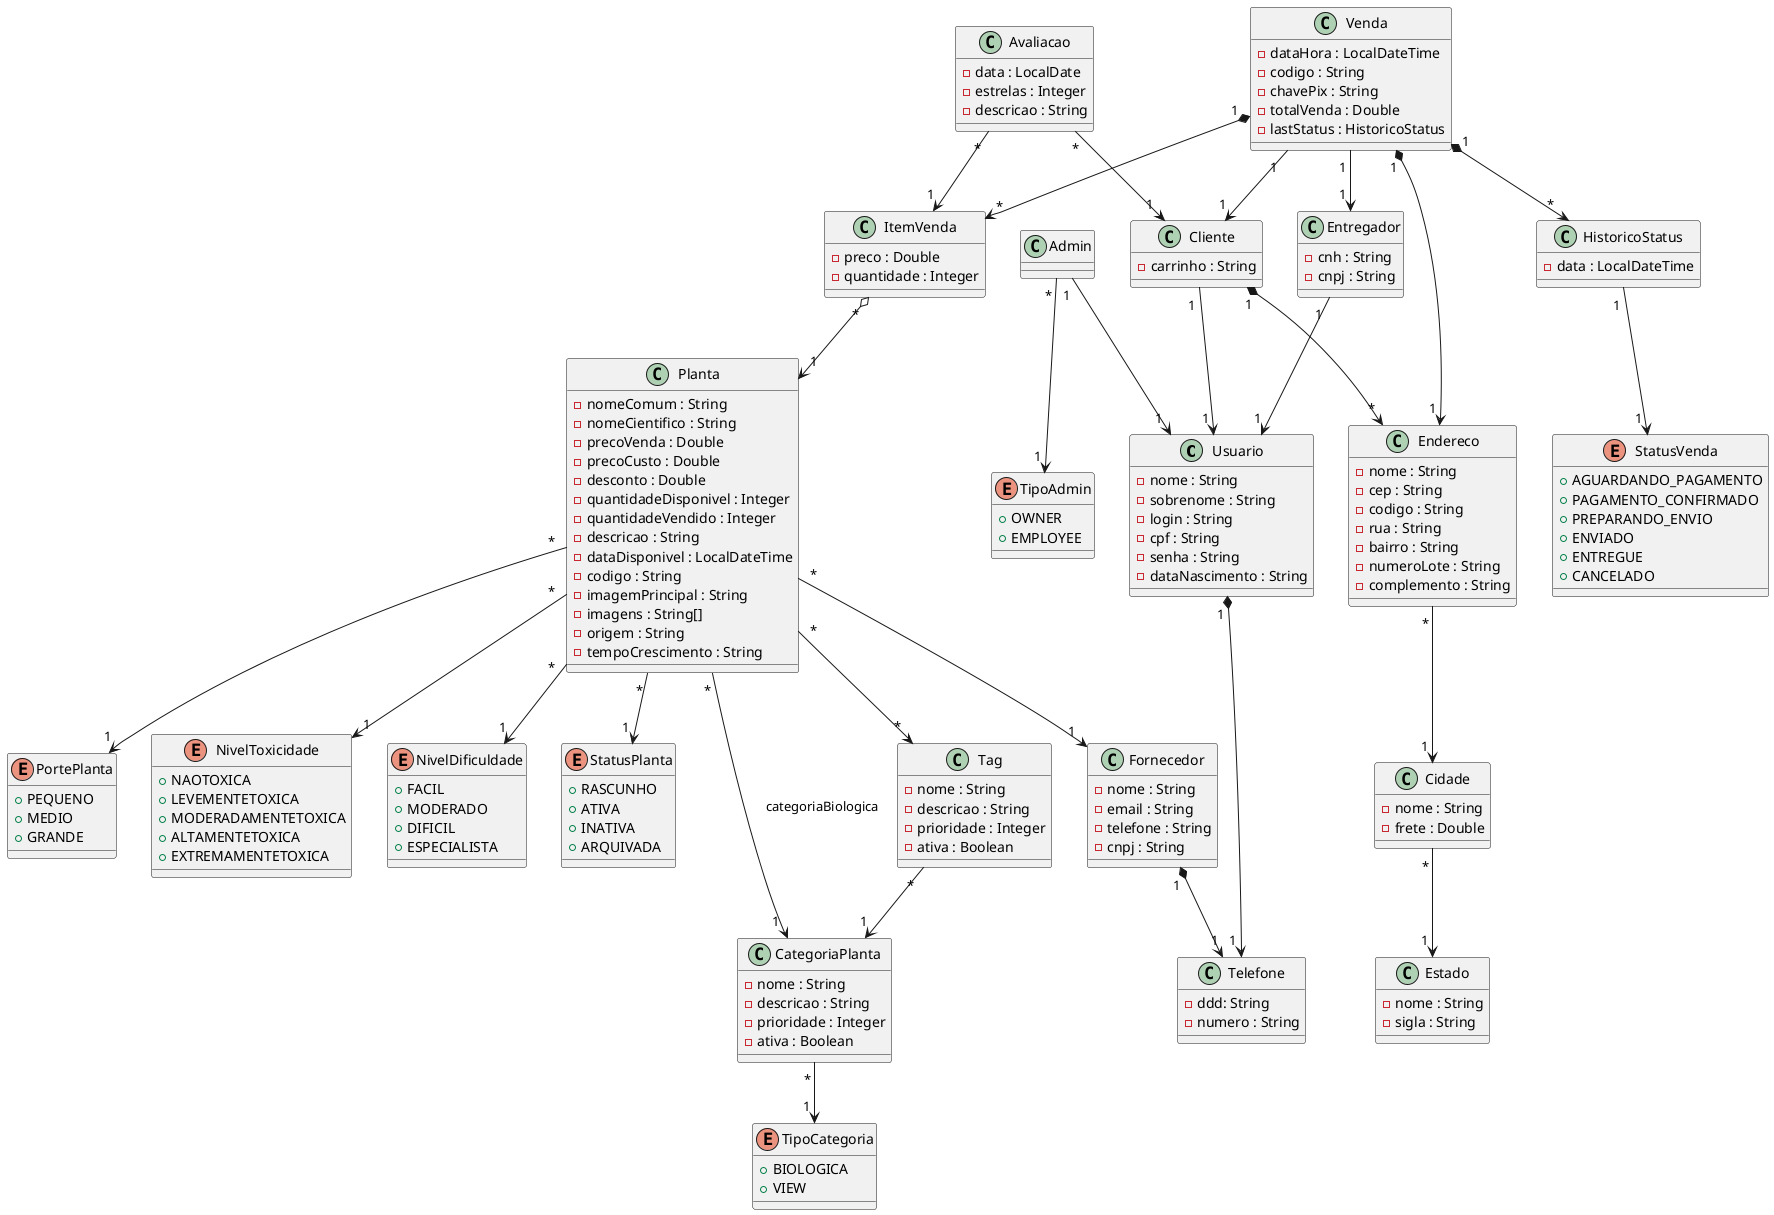 @startuml TrabalhoTopicos

class Usuario {
  - nome : String
  - sobrenome : String
  - login : String
  - cpf : String
  - senha : String
  - dataNascimento : String
}

Usuario " 1 " *--> " 1 " Telefone

class Cliente {
  - carrinho : String
}

class Entregador {
  - cnh : String
  - cnpj : String
}

Entregador " 1 " --> " 1 " Usuario

class Admin {
} 

Admin " 1 " --> " 1 " Usuario
Admin " * " --> " 1 " TipoAdmin

enum TipoAdmin {
  + OWNER
  + EMPLOYEE
}

Cliente " 1 " --> " 1 " Usuario
Cliente " 1 " *--> " * " Endereco

class Endereco {
  - nome : String
  - cep : String
  - codigo : String
  - rua : String
  - bairro : String
  - numeroLote : String
  - complemento : String
}

Endereco " * " --> " 1 " Cidade

class Cidade {
  - nome : String
  - frete : Double
}

Cidade " * " --> " 1 " Estado

class Estado {
  - nome : String
  - sigla : String
}

class Fornecedor {
  - nome : String
  - email : String
  - telefone : String
  - cnpj : String
}

Fornecedor " 1 " *--> " 1" Telefone

class CategoriaPlanta {
  - nome : String
  - descricao : String
  - prioridade : Integer
  - ativa : Boolean
}

enum TipoCategoria {
  + BIOLOGICA
  + VIEW
}

CategoriaPlanta " * " --> " 1 " TipoCategoria

' "biológica" para categorias que descrevem características naturais das plantas,
' "view" para categorias de apresentação/navegação no site


' enum TipoCategoria {
'   + ORNAMENTAL
'   + FRUTIFERA
'   + MEDICINAL
'   + AROMATICA
'   + CACTO
'   + SUCULENTA
'   + BONSAI
'   + AQUATICA
'   + TAPETE
'   + GRAMA
'   + ARVORE
'   + PALMEIRA
'   + SAMAMBAIA
'   + CEREAIS
'   + LEGUMINOSA
'   + TUBEROSA
'   + RAIZ
'   + BULBO
'   + TREPADEIRA
'   + TREPADEIRA
'   + CIPÓ
'   + PLANTA
'   + ERVA
' }

class Tag {
  - nome : String
  - descricao : String
  - prioridade : Integer
  - ativa : Boolean
}

Tag " * " --> " 1 " CategoriaPlanta

class Planta {
  - nomeComum : String
  - nomeCientifico : String
  - precoVenda : Double
  - precoCusto : Double
  - desconto : Double
  - quantidadeDisponivel : Integer
  - quantidadeVendido : Integer
  - descricao : String
  - dataDisponivel : LocalDateTime
  - codigo : String
  - imagemPrincipal : String
  - imagens : String[]
  - origem : String
  - tempoCrescimento : String
}

Planta " * " --> " 1 " PortePlanta
Planta " * " --> " 1 " NivelToxicidade
Planta " * " --> " 1 " NivelDificuldade
Planta " * " --> " * " Tag
Planta " * " --> " 1 " StatusPlanta
Planta " * " --> " 1 " Fornecedor
Planta " * " --> " 1 " CategoriaPlanta : categoriaBiologica

enum NivelToxicidade {
  + NAOTOXICA
  + LEVEMENTETOXICA
  + MODERADAMENTETOXICA
  + ALTAMENTETOXICA
  + EXTREMAMENTETOXICA
}

enum NivelDificuldade {
  + FACIL
  + MODERADO
  + DIFICIL
  + ESPECIALISTA 
}

enum PortePlanta {
  + PEQUENO
  + MEDIO
  + GRANDE
}

enum StatusPlanta {
  + RASCUNHO
  + ATIVA
  + INATIVA
  + ARQUIVADA
}


class ItemVenda {
  - preco : Double
  - quantidade : Integer
}

ItemVenda " * " o--> " 1" Planta


class HistoricoStatus {
  - data : LocalDateTime
}

enum StatusVenda {
  + AGUARDANDO_PAGAMENTO
  + PAGAMENTO_CONFIRMADO
  + PREPARANDO_ENVIO
  + ENVIADO
  + ENTREGUE
  + CANCELADO
}

HistoricoStatus " 1 " --> " 1 " StatusVenda

class Venda {
  - dataHora : LocalDateTime
  - codigo : String
  - chavePix : String
  - totalVenda : Double
  - lastStatus : HistoricoStatus
}

Venda " 1 " *--> " *" ItemVenda
Venda " 1 " *--> " * " HistoricoStatus
Venda " 1 " --> " 1 " Cliente
Venda " 1 " *--> " 1 " Endereco
Venda " 1 " --> " 1 " Entregador

class Avaliacao {
   - data : LocalDate
   - estrelas : Integer
   - descricao : String
}

Avaliacao " * " --> " 1 " Cliente
' Planta " 1 " *--> " * " Avaliacao
Avaliacao " * " --> " 1 " ItemVenda

class Telefone {
  - ddd: String
  - numero : String
}


@enduml